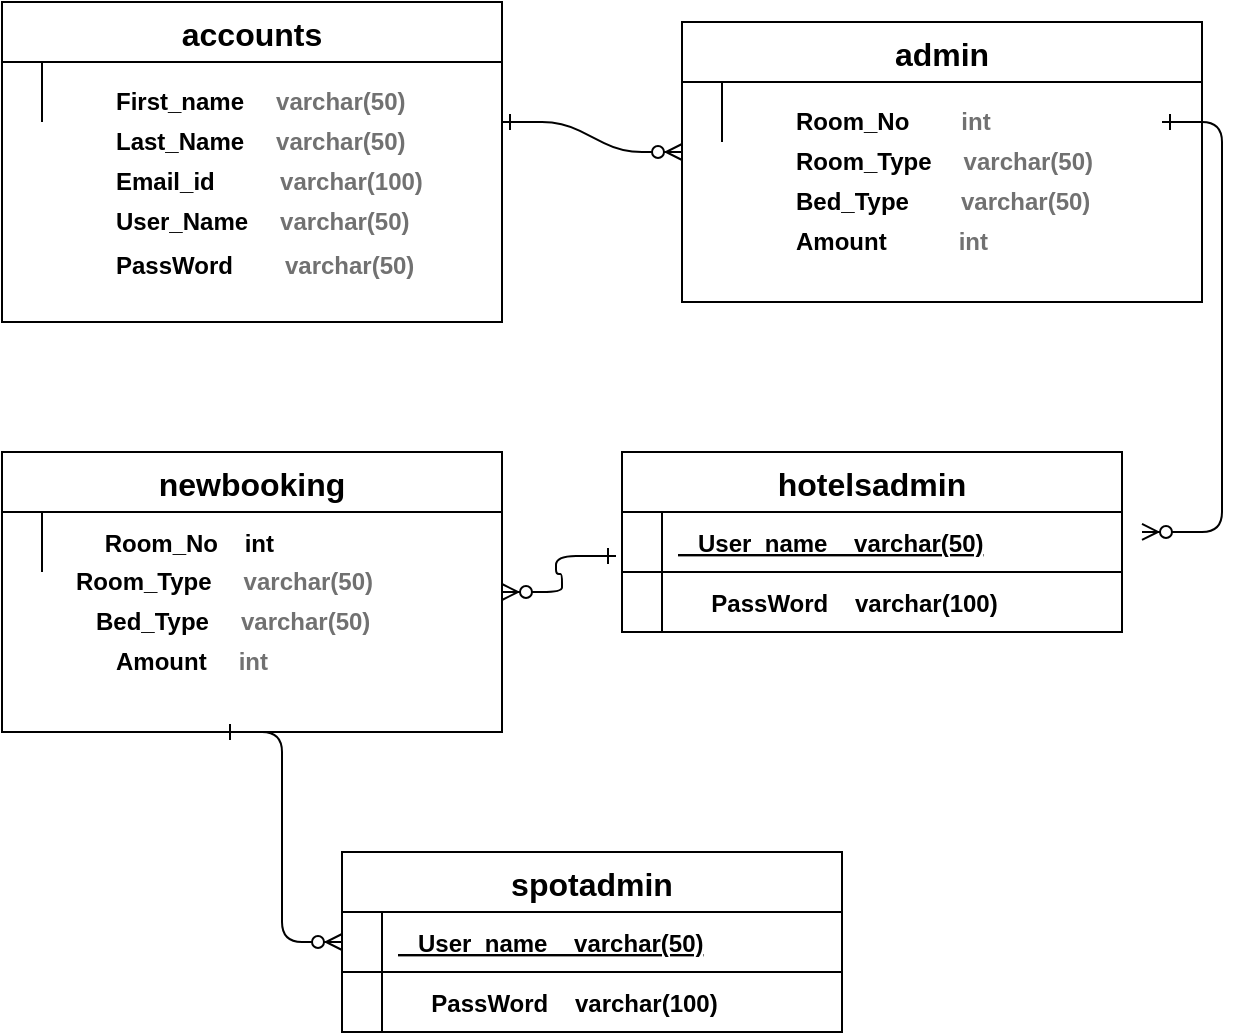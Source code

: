 <mxfile version="17.4.0" type="device"><diagram id="R2lEEEUBdFMjLlhIrx00" name="Page-1"><mxGraphModel dx="868" dy="450" grid="1" gridSize="10" guides="1" tooltips="1" connect="1" arrows="1" fold="1" page="1" pageScale="1" pageWidth="850" pageHeight="1100" math="0" shadow="0" extFonts="Permanent Marker^https://fonts.googleapis.com/css?family=Permanent+Marker"><root><mxCell id="0"/><mxCell id="1" parent="0"/><mxCell id="C-vyLk0tnHw3VtMMgP7b-1" value="" style="edgeStyle=entityRelationEdgeStyle;endArrow=ERzeroToMany;startArrow=ERone;endFill=1;startFill=0;" parent="1" edge="1"><mxGeometry width="100" height="100" relative="1" as="geometry"><mxPoint x="370" y="165" as="sourcePoint"/><mxPoint x="460" y="180" as="targetPoint"/></mxGeometry></mxCell><mxCell id="C-vyLk0tnHw3VtMMgP7b-12" value="" style="edgeStyle=entityRelationEdgeStyle;endArrow=ERzeroToMany;startArrow=ERone;endFill=1;startFill=0;entryX=1.04;entryY=0.333;entryDx=0;entryDy=0;entryPerimeter=0;" parent="1" target="C-vyLk0tnHw3VtMMgP7b-14" edge="1"><mxGeometry width="100" height="100" relative="1" as="geometry"><mxPoint x="700" y="165" as="sourcePoint"/><mxPoint x="700" y="405" as="targetPoint"/></mxGeometry></mxCell><mxCell id="C-vyLk0tnHw3VtMMgP7b-2" value="admin" style="shape=table;startSize=30;container=1;collapsible=1;childLayout=tableLayout;fixedRows=1;rowLines=0;fontStyle=1;align=center;resizeLast=1;fontSize=16;strokeColor=default;" parent="1" vertex="1"><mxGeometry x="460" y="115" width="260" height="140" as="geometry"/></mxCell><mxCell id="C-vyLk0tnHw3VtMMgP7b-9" value="" style="shape=partialRectangle;collapsible=0;dropTarget=0;pointerEvents=0;fillColor=none;points=[[0,0.5],[1,0.5]];portConstraint=eastwest;top=0;left=0;right=0;bottom=0;" parent="C-vyLk0tnHw3VtMMgP7b-2" vertex="1"><mxGeometry y="30" width="260" height="30" as="geometry"/></mxCell><mxCell id="C-vyLk0tnHw3VtMMgP7b-10" value="" style="shape=partialRectangle;overflow=hidden;connectable=0;fillColor=none;top=0;left=0;bottom=0;right=0;" parent="C-vyLk0tnHw3VtMMgP7b-9" vertex="1"><mxGeometry width="20" height="30" as="geometry"><mxRectangle width="20" height="30" as="alternateBounds"/></mxGeometry></mxCell><mxCell id="C-vyLk0tnHw3VtMMgP7b-11" value="" style="shape=partialRectangle;overflow=hidden;connectable=0;fillColor=none;top=0;left=0;bottom=0;right=0;align=left;spacingLeft=6;fontStyle=1" parent="C-vyLk0tnHw3VtMMgP7b-9" vertex="1"><mxGeometry x="20" width="240" height="30" as="geometry"><mxRectangle width="240" height="30" as="alternateBounds"/></mxGeometry></mxCell><mxCell id="C-vyLk0tnHw3VtMMgP7b-13" value="hotelsadmin" style="shape=table;startSize=30;container=1;collapsible=1;childLayout=tableLayout;fixedRows=1;rowLines=0;fontStyle=1;align=center;resizeLast=1;fontColor=#000000;fontSize=16;" parent="1" vertex="1"><mxGeometry x="430" y="330" width="250" height="90" as="geometry"/></mxCell><mxCell id="C-vyLk0tnHw3VtMMgP7b-14" value="" style="shape=partialRectangle;collapsible=0;dropTarget=0;pointerEvents=0;fillColor=none;points=[[0,0.5],[1,0.5]];portConstraint=eastwest;top=0;left=0;right=0;bottom=1;" parent="C-vyLk0tnHw3VtMMgP7b-13" vertex="1"><mxGeometry y="30" width="250" height="30" as="geometry"/></mxCell><mxCell id="C-vyLk0tnHw3VtMMgP7b-15" value="" style="shape=partialRectangle;overflow=hidden;connectable=0;fillColor=none;top=0;left=0;bottom=0;right=0;fontStyle=1;" parent="C-vyLk0tnHw3VtMMgP7b-14" vertex="1"><mxGeometry width="20" height="30" as="geometry"><mxRectangle width="20" height="30" as="alternateBounds"/></mxGeometry></mxCell><mxCell id="C-vyLk0tnHw3VtMMgP7b-16" value="   User_name    varchar(50)" style="shape=partialRectangle;overflow=hidden;connectable=0;fillColor=none;top=0;left=0;bottom=0;right=0;align=left;spacingLeft=6;fontStyle=5;" parent="C-vyLk0tnHw3VtMMgP7b-14" vertex="1"><mxGeometry x="20" width="230" height="30" as="geometry"><mxRectangle width="230" height="30" as="alternateBounds"/></mxGeometry></mxCell><mxCell id="C-vyLk0tnHw3VtMMgP7b-20" value="" style="shape=partialRectangle;collapsible=0;dropTarget=0;pointerEvents=0;fillColor=none;points=[[0,0.5],[1,0.5]];portConstraint=eastwest;top=0;left=0;right=0;bottom=0;" parent="C-vyLk0tnHw3VtMMgP7b-13" vertex="1"><mxGeometry y="60" width="250" height="30" as="geometry"/></mxCell><mxCell id="C-vyLk0tnHw3VtMMgP7b-21" value="" style="shape=partialRectangle;overflow=hidden;connectable=0;fillColor=none;top=0;left=0;bottom=0;right=0;" parent="C-vyLk0tnHw3VtMMgP7b-20" vertex="1"><mxGeometry width="20" height="30" as="geometry"><mxRectangle width="20" height="30" as="alternateBounds"/></mxGeometry></mxCell><mxCell id="C-vyLk0tnHw3VtMMgP7b-22" value="     PassWord    varchar(100)" style="shape=partialRectangle;overflow=hidden;connectable=0;fillColor=none;top=0;left=0;bottom=0;right=0;align=left;spacingLeft=6;fontStyle=1" parent="C-vyLk0tnHw3VtMMgP7b-20" vertex="1"><mxGeometry x="20" width="230" height="30" as="geometry"><mxRectangle width="230" height="30" as="alternateBounds"/></mxGeometry></mxCell><mxCell id="C-vyLk0tnHw3VtMMgP7b-23" value="accounts" style="shape=table;startSize=30;container=1;collapsible=1;childLayout=tableLayout;fixedRows=1;rowLines=0;fontStyle=1;align=center;resizeLast=1;fontSize=16;" parent="1" vertex="1"><mxGeometry x="120" y="105" width="250" height="160" as="geometry"><mxRectangle x="120" y="105" width="90" height="30" as="alternateBounds"/></mxGeometry></mxCell><mxCell id="C-vyLk0tnHw3VtMMgP7b-27" value="" style="shape=partialRectangle;collapsible=0;dropTarget=0;pointerEvents=0;fillColor=none;points=[[0,0.5],[1,0.5]];portConstraint=eastwest;top=0;left=0;right=0;bottom=0;" parent="C-vyLk0tnHw3VtMMgP7b-23" vertex="1"><mxGeometry y="30" width="250" height="30" as="geometry"/></mxCell><mxCell id="C-vyLk0tnHw3VtMMgP7b-28" value="" style="shape=partialRectangle;overflow=hidden;connectable=0;fillColor=none;top=0;left=0;bottom=0;right=0;" parent="C-vyLk0tnHw3VtMMgP7b-27" vertex="1"><mxGeometry width="20" height="30" as="geometry"><mxRectangle width="20" height="30" as="alternateBounds"/></mxGeometry></mxCell><mxCell id="C-vyLk0tnHw3VtMMgP7b-29" value="" style="shape=partialRectangle;overflow=hidden;connectable=0;fillColor=none;top=0;left=0;bottom=0;right=0;align=left;spacingLeft=6;" parent="C-vyLk0tnHw3VtMMgP7b-27" vertex="1"><mxGeometry x="20" width="230" height="30" as="geometry"><mxRectangle width="230" height="30" as="alternateBounds"/></mxGeometry></mxCell><mxCell id="C3dM52ZCVhGdOcDSTi3b-1" value="&lt;table style=&quot;border-left-style: none ; border-top-style: none ; border-right-style: none ; border-bottom-style: none ; border-collapse: collapse&quot;&gt;&lt;tbody&gt;&lt;tr&gt;&lt;td style=&quot;border-left-style: none ; border-top-style: none ; border-right-style: none ; border-bottom-style: none ; padding-left: 15px&quot;&gt;&lt;font style=&quot;font-size: 12px&quot;&gt;&lt;b&gt;First_name&lt;/b&gt;&lt;/font&gt;&lt;/td&gt;&lt;td style=&quot;border-left-style: none ; border-top-style: none ; border-right-style: none ; border-bottom-style: none ; padding-left: 15px&quot;&gt;&lt;font color=&quot;#717171&quot; style=&quot;font-size: 12px&quot;&gt;&lt;b&gt;varchar(50)&lt;/b&gt;&lt;/font&gt;&lt;/td&gt;&lt;/tr&gt;&lt;/tbody&gt;&lt;/table&gt;" style="text;whiteSpace=wrap;html=1;" vertex="1" parent="1"><mxGeometry x="160" y="140" width="180" height="30" as="geometry"/></mxCell><mxCell id="C3dM52ZCVhGdOcDSTi3b-3" value="&lt;table style=&quot;border-left-style: none ; border-top-style: none ; border-right-style: none ; border-bottom-style: none ; border-collapse: collapse&quot;&gt;&lt;tbody&gt;&lt;tr&gt;&lt;td style=&quot;border-left-style: none ; border-top-style: none ; border-right-style: none ; border-bottom-style: none ; padding-left: 15px&quot;&gt;&lt;b&gt;&lt;font style=&quot;font-size: 12px&quot;&gt;Last_Name&lt;/font&gt;&lt;/b&gt;&lt;/td&gt;&lt;td style=&quot;border-left-style: none ; border-top-style: none ; border-right-style: none ; border-bottom-style: none ; padding-left: 15px&quot;&gt;&lt;font color=&quot;#717171&quot; style=&quot;font-size: 12px&quot;&gt;&lt;b&gt;varchar(50)&lt;/b&gt;&lt;/font&gt;&lt;/td&gt;&lt;/tr&gt;&lt;/tbody&gt;&lt;/table&gt;" style="text;whiteSpace=wrap;html=1;" vertex="1" parent="1"><mxGeometry x="160" y="160" width="180" height="30" as="geometry"/></mxCell><mxCell id="C3dM52ZCVhGdOcDSTi3b-4" value="&lt;table style=&quot;border-left-style: none ; border-top-style: none ; border-right-style: none ; border-bottom-style: none ; border-collapse: collapse&quot;&gt;&lt;tbody&gt;&lt;tr&gt;&lt;td style=&quot;border-left-style: none ; border-top-style: none ; border-right-style: none ; border-bottom-style: none ; padding-left: 15px&quot;&gt;&lt;b&gt;Email_id&lt;/b&gt;&lt;/td&gt;&lt;td style=&quot;border-left-style: none ; border-top-style: none ; border-right-style: none ; border-bottom-style: none ; padding-left: 15px&quot;&gt;&lt;font color=&quot;#717171&quot;&gt;&lt;b&gt;&amp;nbsp; &amp;nbsp; &amp;nbsp;varchar(100)&lt;/b&gt;&lt;/font&gt;&lt;/td&gt;&lt;/tr&gt;&lt;/tbody&gt;&lt;/table&gt;" style="text;whiteSpace=wrap;html=1;" vertex="1" parent="1"><mxGeometry x="160" y="180" width="180" height="30" as="geometry"/></mxCell><mxCell id="C3dM52ZCVhGdOcDSTi3b-5" value="&lt;table style=&quot;border-left-style: none ; border-top-style: none ; border-right-style: none ; border-bottom-style: none ; border-collapse: collapse&quot;&gt;&lt;tbody&gt;&lt;tr&gt;&lt;td style=&quot;border-left-style: none ; border-top-style: none ; border-right-style: none ; border-bottom-style: none ; padding-left: 15px&quot;&gt;&lt;b&gt;User_Name&lt;/b&gt;&lt;/td&gt;&lt;td style=&quot;border-left-style: none ; border-top-style: none ; border-right-style: none ; border-bottom-style: none ; padding-left: 15px&quot;&gt;&lt;font color=&quot;#717171&quot;&gt;&lt;b&gt;varchar(50)&lt;/b&gt;&lt;/font&gt;&lt;/td&gt;&lt;/tr&gt;&lt;/tbody&gt;&lt;/table&gt;" style="text;whiteSpace=wrap;html=1;" vertex="1" parent="1"><mxGeometry x="160" y="200" width="180" height="30" as="geometry"/></mxCell><mxCell id="C3dM52ZCVhGdOcDSTi3b-6" value="&lt;table style=&quot;border-left-style: none ; border-top-style: none ; border-right-style: none ; border-bottom-style: none ; border-collapse: collapse&quot;&gt;&lt;tbody&gt;&lt;tr&gt;&lt;td style=&quot;border-left-style: none ; border-top-style: none ; border-right-style: none ; border-bottom-style: none ; padding-left: 15px&quot;&gt;&lt;b&gt;&lt;font color=&quot;#717171&quot;&gt;&lt;/font&gt;&lt;/b&gt;&lt;/td&gt;&lt;/tr&gt;&lt;tr&gt;&lt;td style=&quot;border-left-style: none ; border-top-style: none ; border-right-style: none ; border-bottom-style: none ; padding-left: 15px&quot;&gt;&lt;b&gt;PassWord&lt;/b&gt;&lt;/td&gt;&lt;td style=&quot;border-left-style: none ; border-top-style: none ; border-right-style: none ; border-bottom-style: none ; padding-left: 15px&quot;&gt;&lt;font color=&quot;#717171&quot;&gt;&lt;b&gt;&amp;nbsp; &amp;nbsp;varchar(50)&lt;/b&gt;&lt;/font&gt;&lt;/td&gt;&lt;/tr&gt;&lt;/tbody&gt;&lt;/table&gt;" style="text;whiteSpace=wrap;html=1;" vertex="1" parent="1"><mxGeometry x="160" y="220" width="180" height="30" as="geometry"/></mxCell><mxCell id="C3dM52ZCVhGdOcDSTi3b-10" value="&lt;table style=&quot;border-left-style: none ; border-top-style: none ; border-right-style: none ; border-bottom-style: none ; border-collapse: collapse&quot;&gt;&lt;tbody&gt;&lt;tr&gt;&lt;td style=&quot;border-left-style: none ; border-top-style: none ; border-right-style: none ; border-bottom-style: none ; padding-left: 15px&quot;&gt;&lt;b&gt;Room_No&lt;/b&gt;&lt;/td&gt;&lt;td style=&quot;border-left-style: none ; border-top-style: none ; border-right-style: none ; border-bottom-style: none ; padding-left: 15px&quot;&gt;&lt;font color=&quot;#717171&quot;&gt;&lt;b&gt;&amp;nbsp; &amp;nbsp;int&lt;/b&gt;&lt;/font&gt;&lt;/td&gt;&lt;/tr&gt;&lt;/tbody&gt;&lt;/table&gt;" style="text;whiteSpace=wrap;html=1;" vertex="1" parent="1"><mxGeometry x="500" y="150" width="180" height="30" as="geometry"/></mxCell><mxCell id="C3dM52ZCVhGdOcDSTi3b-11" value="&lt;table style=&quot;border-left-style: none ; border-top-style: none ; border-right-style: none ; border-bottom-style: none ; border-collapse: collapse&quot;&gt;&lt;tbody&gt;&lt;tr&gt;&lt;td style=&quot;border-left-style: none ; border-top-style: none ; border-right-style: none ; border-bottom-style: none ; padding-left: 15px&quot;&gt;&lt;b&gt;Room_Type&lt;/b&gt;&lt;/td&gt;&lt;td style=&quot;border-left-style: none ; border-top-style: none ; border-right-style: none ; border-bottom-style: none ; padding-left: 15px&quot;&gt;&lt;font color=&quot;#717171&quot;&gt;&lt;b&gt;varchar(50)&lt;/b&gt;&lt;/font&gt;&lt;/td&gt;&lt;/tr&gt;&lt;/tbody&gt;&lt;/table&gt;" style="text;whiteSpace=wrap;html=1;" vertex="1" parent="1"><mxGeometry x="500" y="170" width="180" height="30" as="geometry"/></mxCell><mxCell id="C3dM52ZCVhGdOcDSTi3b-12" value="&lt;table style=&quot;border-left-style: none ; border-top-style: none ; border-right-style: none ; border-bottom-style: none ; border-collapse: collapse&quot;&gt;&lt;tbody&gt;&lt;tr&gt;&lt;td style=&quot;border-left-style: none ; border-top-style: none ; border-right-style: none ; border-bottom-style: none ; padding-left: 15px&quot;&gt;&lt;b&gt;Bed_Type&lt;/b&gt;&lt;/td&gt;&lt;td style=&quot;border-left-style: none ; border-top-style: none ; border-right-style: none ; border-bottom-style: none ; padding-left: 15px&quot;&gt;&lt;font color=&quot;#717171&quot;&gt;&lt;b&gt;&amp;nbsp; &amp;nbsp;varchar(50)&lt;/b&gt;&lt;/font&gt;&lt;/td&gt;&lt;/tr&gt;&lt;/tbody&gt;&lt;/table&gt;" style="text;whiteSpace=wrap;html=1;" vertex="1" parent="1"><mxGeometry x="500" y="190" width="180" height="30" as="geometry"/></mxCell><mxCell id="C3dM52ZCVhGdOcDSTi3b-13" value="&lt;table style=&quot;border-left-style: none ; border-top-style: none ; border-right-style: none ; border-bottom-style: none ; border-collapse: collapse&quot;&gt;&lt;tbody&gt;&lt;tr&gt;&lt;td style=&quot;border-left-style: none ; border-top-style: none ; border-right-style: none ; border-bottom-style: none ; padding-left: 15px&quot;&gt;&lt;b&gt;Amount&lt;/b&gt;&lt;/td&gt;&lt;td style=&quot;border-left-style: none ; border-top-style: none ; border-right-style: none ; border-bottom-style: none ; padding-left: 15px&quot;&gt;&lt;font color=&quot;#717171&quot;&gt;&lt;b&gt;&amp;nbsp; &amp;nbsp; &amp;nbsp; int&lt;/b&gt;&lt;/font&gt;&lt;/td&gt;&lt;/tr&gt;&lt;/tbody&gt;&lt;/table&gt;" style="text;whiteSpace=wrap;html=1;" vertex="1" parent="1"><mxGeometry x="500" y="210" width="180" height="30" as="geometry"/></mxCell><mxCell id="C3dM52ZCVhGdOcDSTi3b-14" value="newbooking" style="shape=table;startSize=30;container=1;collapsible=1;childLayout=tableLayout;fixedRows=1;rowLines=0;fontStyle=1;align=center;resizeLast=1;fontSize=16;" vertex="1" parent="1"><mxGeometry x="120" y="330" width="250" height="140" as="geometry"/></mxCell><mxCell id="C3dM52ZCVhGdOcDSTi3b-18" value="" style="shape=partialRectangle;collapsible=0;dropTarget=0;pointerEvents=0;fillColor=none;points=[[0,0.5],[1,0.5]];portConstraint=eastwest;top=0;left=0;right=0;bottom=0;" vertex="1" parent="C3dM52ZCVhGdOcDSTi3b-14"><mxGeometry y="30" width="250" height="30" as="geometry"/></mxCell><mxCell id="C3dM52ZCVhGdOcDSTi3b-19" value="" style="shape=partialRectangle;overflow=hidden;connectable=0;fillColor=none;top=0;left=0;bottom=0;right=0;" vertex="1" parent="C3dM52ZCVhGdOcDSTi3b-18"><mxGeometry width="20" height="30" as="geometry"><mxRectangle width="20" height="30" as="alternateBounds"/></mxGeometry></mxCell><mxCell id="C3dM52ZCVhGdOcDSTi3b-20" value="       Room_No    int" style="shape=partialRectangle;overflow=hidden;connectable=0;fillColor=none;top=0;left=0;bottom=0;right=0;align=left;spacingLeft=6;fontStyle=1" vertex="1" parent="C3dM52ZCVhGdOcDSTi3b-18"><mxGeometry x="20" width="230" height="30" as="geometry"><mxRectangle width="230" height="30" as="alternateBounds"/></mxGeometry></mxCell><mxCell id="C3dM52ZCVhGdOcDSTi3b-27" value="&lt;table style=&quot;border-left-style: none ; border-top-style: none ; border-right-style: none ; border-bottom-style: none ; border-collapse: collapse&quot;&gt;&lt;tbody&gt;&lt;tr&gt;&lt;td style=&quot;border-left-style: none ; border-top-style: none ; border-right-style: none ; border-bottom-style: none ; padding-left: 15px&quot;&gt;&lt;b&gt;Room_Type&lt;/b&gt;&lt;/td&gt;&lt;td style=&quot;border-left-style: none ; border-top-style: none ; border-right-style: none ; border-bottom-style: none ; padding-left: 15px&quot;&gt;&lt;font color=&quot;#717171&quot;&gt;&lt;b&gt;varchar(50)&lt;/b&gt;&lt;/font&gt;&lt;/td&gt;&lt;/tr&gt;&lt;/tbody&gt;&lt;/table&gt;" style="text;whiteSpace=wrap;html=1;" vertex="1" parent="1"><mxGeometry x="140" y="380" width="180" height="30" as="geometry"/></mxCell><mxCell id="C3dM52ZCVhGdOcDSTi3b-28" value="&lt;table style=&quot;border-left-style: none ; border-top-style: none ; border-right-style: none ; border-bottom-style: none ; border-collapse: collapse&quot;&gt;&lt;tbody&gt;&lt;tr&gt;&lt;td style=&quot;border-left-style: none ; border-top-style: none ; border-right-style: none ; border-bottom-style: none ; padding-left: 15px&quot;&gt;&lt;b&gt;Bed_Type&lt;/b&gt;&lt;/td&gt;&lt;td style=&quot;border-left-style: none ; border-top-style: none ; border-right-style: none ; border-bottom-style: none ; padding-left: 15px&quot;&gt;&lt;font color=&quot;#717171&quot;&gt;&lt;b&gt;varchar(50)&lt;/b&gt;&lt;/font&gt;&lt;/td&gt;&lt;/tr&gt;&lt;/tbody&gt;&lt;/table&gt;" style="text;whiteSpace=wrap;html=1;" vertex="1" parent="1"><mxGeometry x="150" y="400" width="180" height="30" as="geometry"/></mxCell><mxCell id="C3dM52ZCVhGdOcDSTi3b-29" value="&lt;table style=&quot;border-left-style: none ; border-top-style: none ; border-right-style: none ; border-bottom-style: none ; border-collapse: collapse&quot;&gt;&lt;tbody&gt;&lt;tr&gt;&lt;td style=&quot;border-left-style: none ; border-top-style: none ; border-right-style: none ; border-bottom-style: none ; padding-left: 15px&quot;&gt;&lt;b&gt;Amount&lt;/b&gt;&lt;/td&gt;&lt;td style=&quot;border-left-style: none ; border-top-style: none ; border-right-style: none ; border-bottom-style: none ; padding-left: 15px&quot;&gt;&lt;font color=&quot;#717171&quot;&gt;&lt;b&gt;int&lt;/b&gt;&lt;/font&gt;&lt;/td&gt;&lt;/tr&gt;&lt;/tbody&gt;&lt;/table&gt;" style="text;whiteSpace=wrap;html=1;" vertex="1" parent="1"><mxGeometry x="160" y="420" width="180" height="30" as="geometry"/></mxCell><mxCell id="C3dM52ZCVhGdOcDSTi3b-31" value="" style="edgeStyle=entityRelationEdgeStyle;endArrow=ERzeroToMany;startArrow=ERone;endFill=1;startFill=0;entryX=1;entryY=0.5;entryDx=0;entryDy=0;exitX=-0.012;exitY=0.733;exitDx=0;exitDy=0;exitPerimeter=0;" edge="1" parent="1" source="C-vyLk0tnHw3VtMMgP7b-14" target="C3dM52ZCVhGdOcDSTi3b-14"><mxGeometry width="100" height="100" relative="1" as="geometry"><mxPoint x="400" y="440" as="sourcePoint"/><mxPoint x="490" y="405" as="targetPoint"/></mxGeometry></mxCell><mxCell id="C3dM52ZCVhGdOcDSTi3b-32" value="spotadmin" style="shape=table;startSize=30;container=1;collapsible=1;childLayout=tableLayout;fixedRows=1;rowLines=0;fontStyle=1;align=center;resizeLast=1;fontColor=#000000;fontSize=16;" vertex="1" parent="1"><mxGeometry x="290" y="530" width="250" height="90" as="geometry"/></mxCell><mxCell id="C3dM52ZCVhGdOcDSTi3b-33" value="" style="shape=partialRectangle;collapsible=0;dropTarget=0;pointerEvents=0;fillColor=none;points=[[0,0.5],[1,0.5]];portConstraint=eastwest;top=0;left=0;right=0;bottom=1;" vertex="1" parent="C3dM52ZCVhGdOcDSTi3b-32"><mxGeometry y="30" width="250" height="30" as="geometry"/></mxCell><mxCell id="C3dM52ZCVhGdOcDSTi3b-34" value="" style="shape=partialRectangle;overflow=hidden;connectable=0;fillColor=none;top=0;left=0;bottom=0;right=0;fontStyle=1;" vertex="1" parent="C3dM52ZCVhGdOcDSTi3b-33"><mxGeometry width="20" height="30" as="geometry"><mxRectangle width="20" height="30" as="alternateBounds"/></mxGeometry></mxCell><mxCell id="C3dM52ZCVhGdOcDSTi3b-35" value="   User_name    varchar(50)" style="shape=partialRectangle;overflow=hidden;connectable=0;fillColor=none;top=0;left=0;bottom=0;right=0;align=left;spacingLeft=6;fontStyle=5;" vertex="1" parent="C3dM52ZCVhGdOcDSTi3b-33"><mxGeometry x="20" width="230" height="30" as="geometry"><mxRectangle width="230" height="30" as="alternateBounds"/></mxGeometry></mxCell><mxCell id="C3dM52ZCVhGdOcDSTi3b-36" value="" style="shape=partialRectangle;collapsible=0;dropTarget=0;pointerEvents=0;fillColor=none;points=[[0,0.5],[1,0.5]];portConstraint=eastwest;top=0;left=0;right=0;bottom=0;" vertex="1" parent="C3dM52ZCVhGdOcDSTi3b-32"><mxGeometry y="60" width="250" height="30" as="geometry"/></mxCell><mxCell id="C3dM52ZCVhGdOcDSTi3b-37" value="" style="shape=partialRectangle;overflow=hidden;connectable=0;fillColor=none;top=0;left=0;bottom=0;right=0;" vertex="1" parent="C3dM52ZCVhGdOcDSTi3b-36"><mxGeometry width="20" height="30" as="geometry"><mxRectangle width="20" height="30" as="alternateBounds"/></mxGeometry></mxCell><mxCell id="C3dM52ZCVhGdOcDSTi3b-38" value="     PassWord    varchar(100)" style="shape=partialRectangle;overflow=hidden;connectable=0;fillColor=none;top=0;left=0;bottom=0;right=0;align=left;spacingLeft=6;fontStyle=1" vertex="1" parent="C3dM52ZCVhGdOcDSTi3b-36"><mxGeometry x="20" width="230" height="30" as="geometry"><mxRectangle width="230" height="30" as="alternateBounds"/></mxGeometry></mxCell><mxCell id="C3dM52ZCVhGdOcDSTi3b-40" value="" style="edgeStyle=entityRelationEdgeStyle;endArrow=ERzeroToMany;startArrow=ERone;endFill=1;startFill=0;entryX=0;entryY=0.5;entryDx=0;entryDy=0;" edge="1" parent="1" target="C3dM52ZCVhGdOcDSTi3b-33"><mxGeometry width="100" height="100" relative="1" as="geometry"><mxPoint x="230" y="470" as="sourcePoint"/><mxPoint x="150" y="559.01" as="targetPoint"/></mxGeometry></mxCell></root></mxGraphModel></diagram></mxfile>